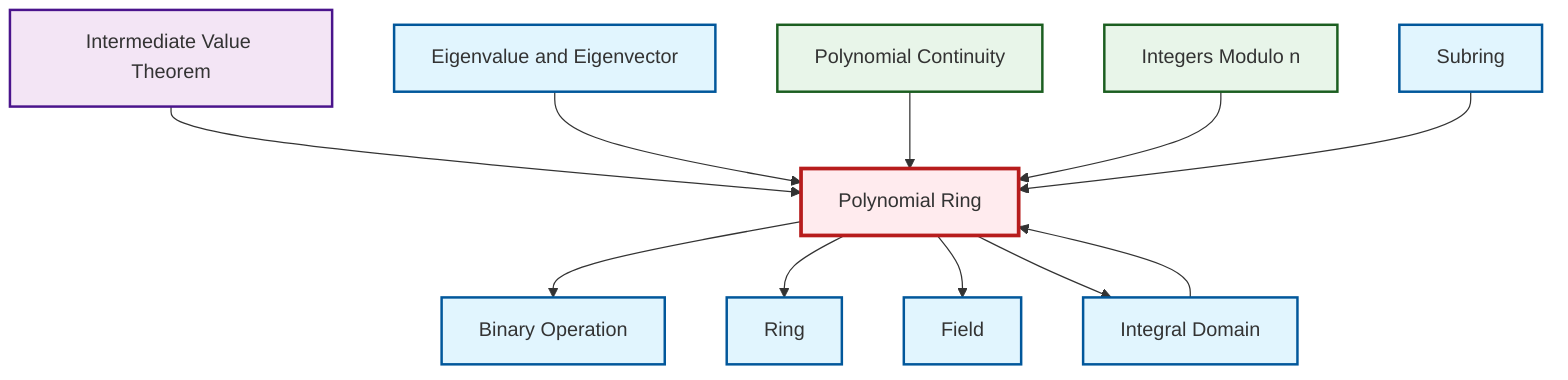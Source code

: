 graph TD
    classDef definition fill:#e1f5fe,stroke:#01579b,stroke-width:2px
    classDef theorem fill:#f3e5f5,stroke:#4a148c,stroke-width:2px
    classDef axiom fill:#fff3e0,stroke:#e65100,stroke-width:2px
    classDef example fill:#e8f5e9,stroke:#1b5e20,stroke-width:2px
    classDef current fill:#ffebee,stroke:#b71c1c,stroke-width:3px
    def-ring["Ring"]:::definition
    def-subring["Subring"]:::definition
    ex-quotient-integers-mod-n["Integers Modulo n"]:::example
    def-polynomial-ring["Polynomial Ring"]:::definition
    ex-polynomial-continuity["Polynomial Continuity"]:::example
    def-binary-operation["Binary Operation"]:::definition
    def-field["Field"]:::definition
    def-integral-domain["Integral Domain"]:::definition
    def-eigenvalue-eigenvector["Eigenvalue and Eigenvector"]:::definition
    thm-intermediate-value["Intermediate Value Theorem"]:::theorem
    def-polynomial-ring --> def-binary-operation
    thm-intermediate-value --> def-polynomial-ring
    def-eigenvalue-eigenvector --> def-polynomial-ring
    def-polynomial-ring --> def-ring
    def-polynomial-ring --> def-field
    ex-polynomial-continuity --> def-polynomial-ring
    def-integral-domain --> def-polynomial-ring
    ex-quotient-integers-mod-n --> def-polynomial-ring
    def-polynomial-ring --> def-integral-domain
    def-subring --> def-polynomial-ring
    class def-polynomial-ring current